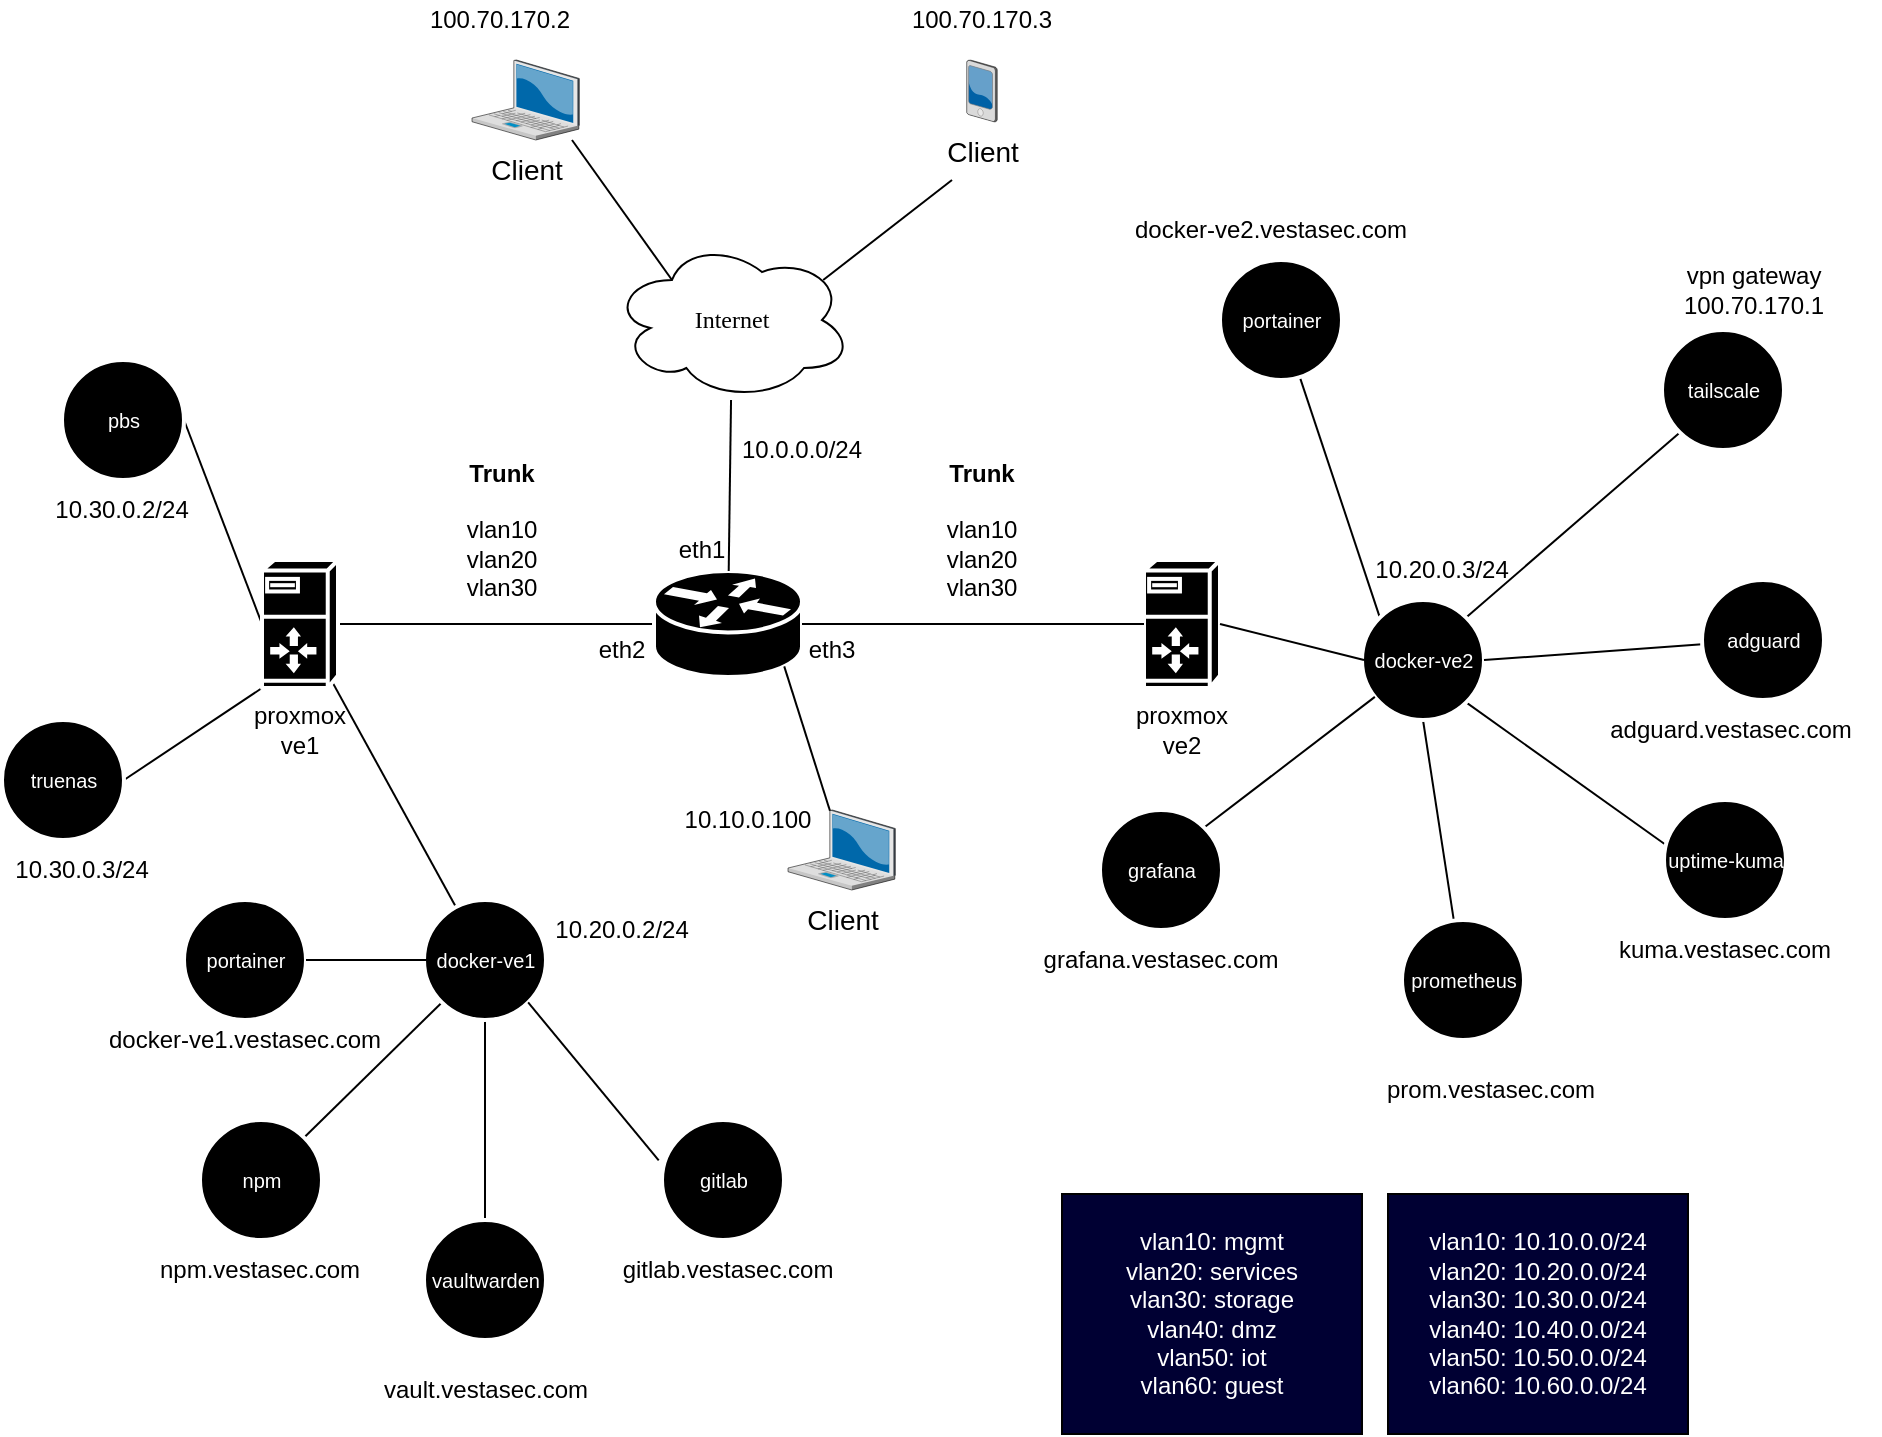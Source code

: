 <mxfile>
    <diagram id="Ceneqe6vYsbcScDBKzWc" name="Page-1">
        <mxGraphModel dx="236" dy="779" grid="1" gridSize="10" guides="1" tooltips="1" connect="1" arrows="1" fold="1" page="1" pageScale="1" pageWidth="850" pageHeight="1100" math="0" shadow="0">
            <root>
                <mxCell id="0"/>
                <mxCell id="1" parent="0"/>
                <mxCell id="174" style="edgeStyle=none;html=1;endArrow=none;endFill=0;" parent="1" source="161" target="173" edge="1">
                    <mxGeometry relative="1" as="geometry"/>
                </mxCell>
                <mxCell id="161" value="" style="shape=mxgraph.cisco.routers.router;html=1;dashed=0;fillColor=#000000;strokeColor=#ffffff;strokeWidth=2;verticalLabelPosition=bottom;verticalAlign=top;rounded=0;shadow=0;comic=0;fontFamily=Verdana;fontSize=12;" parent="1" vertex="1">
                    <mxGeometry x="1601" y="415.5" width="74" height="53" as="geometry"/>
                </mxCell>
                <mxCell id="170" value="" style="edgeStyle=none;html=1;endArrow=none;endFill=0;" parent="1" source="162" target="161" edge="1">
                    <mxGeometry relative="1" as="geometry"/>
                </mxCell>
                <mxCell id="362" style="edgeStyle=none;html=1;exitX=0.88;exitY=0.25;exitDx=0;exitDy=0;exitPerimeter=0;endArrow=none;endFill=0;" parent="1" source="162" edge="1">
                    <mxGeometry relative="1" as="geometry">
                        <mxPoint x="1750" y="220" as="targetPoint"/>
                    </mxGeometry>
                </mxCell>
                <mxCell id="162" value="Internet" style="ellipse;shape=cloud;whiteSpace=wrap;html=1;rounded=0;shadow=0;comic=0;strokeWidth=1;fontFamily=Verdana;fontSize=12;" parent="1" vertex="1">
                    <mxGeometry x="1580" y="250" width="120" height="80" as="geometry"/>
                </mxCell>
                <mxCell id="163" value="" style="shape=mxgraph.cisco.servers.server_with_router;html=1;dashed=0;fillColor=#000000;strokeColor=#ffffff;strokeWidth=2;verticalLabelPosition=bottom;verticalAlign=top;rounded=0;shadow=0;comic=0;fontFamily=Verdana;fontSize=12;" parent="1" vertex="1">
                    <mxGeometry x="1846" y="410" width="38" height="64" as="geometry"/>
                </mxCell>
                <mxCell id="172" style="edgeStyle=none;html=1;entryX=0;entryY=0.5;entryDx=0;entryDy=0;entryPerimeter=0;endArrow=none;endFill=0;" parent="1" source="161" target="163" edge="1">
                    <mxGeometry relative="1" as="geometry"/>
                </mxCell>
                <mxCell id="195" style="edgeStyle=none;html=1;exitX=0.08;exitY=0.04;exitDx=0;exitDy=0;exitPerimeter=0;endArrow=none;endFill=0;" parent="1" source="173" target="193" edge="1">
                    <mxGeometry relative="1" as="geometry"/>
                </mxCell>
                <mxCell id="200" style="edgeStyle=none;html=1;exitX=0;exitY=0.5;exitDx=0;exitDy=0;exitPerimeter=0;entryX=1;entryY=0.5;entryDx=0;entryDy=0;endArrow=none;endFill=0;" parent="1" source="173" target="199" edge="1">
                    <mxGeometry relative="1" as="geometry"/>
                </mxCell>
                <mxCell id="205" style="edgeStyle=none;html=1;exitX=0;exitY=1;exitDx=0;exitDy=0;exitPerimeter=0;entryX=1;entryY=0.5;entryDx=0;entryDy=0;endArrow=none;endFill=0;" parent="1" source="173" target="203" edge="1">
                    <mxGeometry relative="1" as="geometry"/>
                </mxCell>
                <mxCell id="173" value="" style="shape=mxgraph.cisco.servers.server_with_router;html=1;dashed=0;fillColor=#000000;strokeColor=#ffffff;strokeWidth=2;verticalLabelPosition=bottom;verticalAlign=top;rounded=0;shadow=0;comic=0;fontFamily=Verdana;fontSize=12;" parent="1" vertex="1">
                    <mxGeometry x="1405" y="410" width="38" height="64" as="geometry"/>
                </mxCell>
                <mxCell id="175" value="proxmox ve2" style="text;strokeColor=none;align=center;fillColor=none;html=1;verticalAlign=middle;whiteSpace=wrap;rounded=0;" parent="1" vertex="1">
                    <mxGeometry x="1835" y="480" width="60" height="30" as="geometry"/>
                </mxCell>
                <mxCell id="176" value="proxmox ve1" style="text;strokeColor=none;align=center;fillColor=none;html=1;verticalAlign=middle;whiteSpace=wrap;rounded=0;" parent="1" vertex="1">
                    <mxGeometry x="1394" y="480" width="60" height="30" as="geometry"/>
                </mxCell>
                <mxCell id="178" value="eth3" style="text;strokeColor=none;align=center;fillColor=none;html=1;verticalAlign=middle;whiteSpace=wrap;rounded=0;" parent="1" vertex="1">
                    <mxGeometry x="1680" y="450" width="20" height="10" as="geometry"/>
                </mxCell>
                <mxCell id="179" value="eth2" style="text;strokeColor=none;align=center;fillColor=none;html=1;verticalAlign=middle;whiteSpace=wrap;rounded=0;" parent="1" vertex="1">
                    <mxGeometry x="1575" y="450" width="20" height="10" as="geometry"/>
                </mxCell>
                <mxCell id="180" value="eth1" style="text;strokeColor=none;align=center;fillColor=none;html=1;verticalAlign=middle;whiteSpace=wrap;rounded=0;" parent="1" vertex="1">
                    <mxGeometry x="1615" y="400" width="20" height="10" as="geometry"/>
                </mxCell>
                <mxCell id="181" value="10.0.0.0/24" style="text;strokeColor=none;align=center;fillColor=none;html=1;verticalAlign=middle;whiteSpace=wrap;rounded=0;" parent="1" vertex="1">
                    <mxGeometry x="1645" y="340" width="60" height="30" as="geometry"/>
                </mxCell>
                <mxCell id="183" value="&lt;div&gt;&lt;b&gt;Trunk&lt;/b&gt;&lt;/div&gt;&lt;div&gt;&lt;b&gt;&lt;br&gt;&lt;/b&gt;&lt;/div&gt;vlan10&lt;div&gt;vlan20&lt;/div&gt;&lt;div&gt;vlan30&lt;/div&gt;" style="text;strokeColor=none;align=center;fillColor=none;html=1;verticalAlign=middle;whiteSpace=wrap;rounded=0;" parent="1" vertex="1">
                    <mxGeometry x="1495" y="380" width="60" height="30" as="geometry"/>
                </mxCell>
                <mxCell id="184" value="&lt;div&gt;&lt;b&gt;Trunk&lt;/b&gt;&lt;/div&gt;&lt;div&gt;&lt;b&gt;&lt;br&gt;&lt;/b&gt;&lt;/div&gt;vlan10&lt;div&gt;vlan20&lt;/div&gt;&lt;div&gt;vlan30&lt;/div&gt;" style="text;strokeColor=none;align=center;fillColor=none;html=1;verticalAlign=middle;whiteSpace=wrap;rounded=0;" parent="1" vertex="1">
                    <mxGeometry x="1735" y="380" width="60" height="30" as="geometry"/>
                </mxCell>
                <mxCell id="242" style="edgeStyle=none;html=1;exitX=0;exitY=0;exitDx=0;exitDy=0;endArrow=none;endFill=0;" parent="1" source="191" target="232" edge="1">
                    <mxGeometry relative="1" as="geometry"/>
                </mxCell>
                <mxCell id="247" style="edgeStyle=none;html=1;exitX=0.5;exitY=1;exitDx=0;exitDy=0;endArrow=none;endFill=0;" parent="1" source="191" target="234" edge="1">
                    <mxGeometry relative="1" as="geometry"/>
                </mxCell>
                <mxCell id="249" style="edgeStyle=none;html=1;exitX=1;exitY=1;exitDx=0;exitDy=0;entryX=0;entryY=0.25;entryDx=0;entryDy=0;endArrow=none;endFill=0;" parent="1" source="191" target="231" edge="1">
                    <mxGeometry relative="1" as="geometry"/>
                </mxCell>
                <mxCell id="250" style="edgeStyle=none;html=1;exitX=1;exitY=0;exitDx=0;exitDy=0;entryX=0;entryY=1;entryDx=0;entryDy=0;endArrow=none;endFill=0;" parent="1" source="191" target="236" edge="1">
                    <mxGeometry relative="1" as="geometry"/>
                </mxCell>
                <mxCell id="191" value="" style="ellipse;whiteSpace=wrap;html=1;fontFamily=Verdana;verticalAlign=top;fillColor=#000000;strokeColor=#ffffff;dashed=0;strokeWidth=2;rounded=0;shadow=0;comic=0;" parent="1" vertex="1">
                    <mxGeometry x="1955" y="430" width="61" height="60" as="geometry"/>
                </mxCell>
                <mxCell id="251" style="edgeStyle=none;html=1;exitX=1;exitY=0.5;exitDx=0;exitDy=0;endArrow=none;endFill=0;" parent="1" source="192" target="238" edge="1">
                    <mxGeometry relative="1" as="geometry"/>
                </mxCell>
                <mxCell id="192" value="&lt;font style=&quot;color: rgb(255, 255, 255); font-size: 10px;&quot;&gt;docker-ve2&lt;/font&gt;" style="text;strokeColor=none;align=center;fillColor=none;html=1;verticalAlign=middle;whiteSpace=wrap;rounded=0;fontColor=light-dark(#f2f2f2, #ededed);" parent="1" vertex="1">
                    <mxGeometry x="1956" y="445" width="60" height="30" as="geometry"/>
                </mxCell>
                <mxCell id="225" style="edgeStyle=none;html=1;exitX=0;exitY=1;exitDx=0;exitDy=0;entryX=1;entryY=0;entryDx=0;entryDy=0;endArrow=none;endFill=0;" parent="1" source="193" target="218" edge="1">
                    <mxGeometry relative="1" as="geometry"/>
                </mxCell>
                <mxCell id="226" style="edgeStyle=none;html=1;exitX=0.5;exitY=1;exitDx=0;exitDy=0;entryX=0.5;entryY=0;entryDx=0;entryDy=0;endArrow=none;endFill=0;" parent="1" source="193" target="222" edge="1">
                    <mxGeometry relative="1" as="geometry"/>
                </mxCell>
                <mxCell id="193" value="" style="ellipse;whiteSpace=wrap;html=1;fontFamily=Verdana;verticalAlign=top;fillColor=#000000;strokeColor=#ffffff;dashed=0;strokeWidth=2;rounded=0;shadow=0;comic=0;" parent="1" vertex="1">
                    <mxGeometry x="1486" y="580" width="61" height="60" as="geometry"/>
                </mxCell>
                <mxCell id="194" value="&lt;font style=&quot;color: rgb(255, 255, 255); font-size: 10px;&quot;&gt;docker-ve1&lt;/font&gt;" style="text;strokeColor=none;align=center;fillColor=none;html=1;verticalAlign=middle;whiteSpace=wrap;rounded=0;fontColor=light-dark(#f2f2f2, #ededed);" parent="1" vertex="1">
                    <mxGeometry x="1487" y="595" width="60" height="30" as="geometry"/>
                </mxCell>
                <mxCell id="198" value="" style="ellipse;whiteSpace=wrap;html=1;fontFamily=Verdana;verticalAlign=top;fillColor=#000000;strokeColor=#ffffff;dashed=0;strokeWidth=2;rounded=0;shadow=0;comic=0;" parent="1" vertex="1">
                    <mxGeometry x="1305" y="310" width="61" height="60" as="geometry"/>
                </mxCell>
                <mxCell id="199" value="&lt;font style=&quot;color: rgb(255, 255, 255); font-size: 10px;&quot;&gt;pbs&lt;/font&gt;" style="text;strokeColor=none;align=center;fillColor=none;html=1;verticalAlign=middle;whiteSpace=wrap;rounded=0;fontColor=light-dark(#f2f2f2, #ededed);" parent="1" vertex="1">
                    <mxGeometry x="1306" y="325" width="60" height="30" as="geometry"/>
                </mxCell>
                <mxCell id="203" value="" style="ellipse;whiteSpace=wrap;html=1;fontFamily=Verdana;verticalAlign=top;fillColor=#000000;strokeColor=#ffffff;dashed=0;strokeWidth=2;rounded=0;shadow=0;comic=0;" parent="1" vertex="1">
                    <mxGeometry x="1275" y="490" width="61" height="60" as="geometry"/>
                </mxCell>
                <mxCell id="204" value="&lt;font style=&quot;color: rgb(255, 255, 255); font-size: 10px;&quot;&gt;truenas&lt;/font&gt;" style="text;strokeColor=none;align=center;fillColor=none;html=1;verticalAlign=middle;whiteSpace=wrap;rounded=0;fontColor=light-dark(#f2f2f2, #ededed);" parent="1" vertex="1">
                    <mxGeometry x="1276" y="505" width="60" height="30" as="geometry"/>
                </mxCell>
                <mxCell id="216" value="" style="ellipse;whiteSpace=wrap;html=1;fontFamily=Verdana;verticalAlign=top;fillColor=#000000;strokeColor=#ffffff;dashed=0;strokeWidth=2;rounded=0;shadow=0;comic=0;" parent="1" vertex="1">
                    <mxGeometry x="1605" y="690" width="61" height="60" as="geometry"/>
                </mxCell>
                <mxCell id="217" value="&lt;span style=&quot;font-size: 10px;&quot;&gt;&lt;font style=&quot;color: rgb(255, 255, 255);&quot;&gt;gitlab&lt;/font&gt;&lt;/span&gt;" style="text;strokeColor=none;align=center;fillColor=none;html=1;verticalAlign=middle;whiteSpace=wrap;rounded=0;fontColor=light-dark(#f2f2f2, #ededed);" parent="1" vertex="1">
                    <mxGeometry x="1606" y="705" width="60" height="30" as="geometry"/>
                </mxCell>
                <mxCell id="218" value="" style="ellipse;whiteSpace=wrap;html=1;fontFamily=Verdana;verticalAlign=top;fillColor=#000000;strokeColor=#ffffff;dashed=0;strokeWidth=2;rounded=0;shadow=0;comic=0;" parent="1" vertex="1">
                    <mxGeometry x="1374" y="690" width="61" height="60" as="geometry"/>
                </mxCell>
                <mxCell id="219" value="&lt;span style=&quot;font-size: 10px;&quot;&gt;&lt;font style=&quot;color: rgb(255, 255, 255);&quot;&gt;npm&lt;/font&gt;&lt;/span&gt;" style="text;strokeColor=none;align=center;fillColor=none;html=1;verticalAlign=middle;whiteSpace=wrap;rounded=0;fontColor=light-dark(#f2f2f2, #ededed);" parent="1" vertex="1">
                    <mxGeometry x="1375" y="705" width="60" height="30" as="geometry"/>
                </mxCell>
                <mxCell id="220" value="" style="ellipse;whiteSpace=wrap;html=1;fontFamily=Verdana;verticalAlign=top;fillColor=#000000;strokeColor=#ffffff;dashed=0;strokeWidth=2;rounded=0;shadow=0;comic=0;" parent="1" vertex="1">
                    <mxGeometry x="1366" y="580" width="61" height="60" as="geometry"/>
                </mxCell>
                <mxCell id="224" value="" style="edgeStyle=none;html=1;endArrow=none;endFill=0;" parent="1" source="221" target="194" edge="1">
                    <mxGeometry relative="1" as="geometry"/>
                </mxCell>
                <mxCell id="221" value="&lt;span style=&quot;font-size: 10px;&quot;&gt;&lt;font style=&quot;color: rgb(255, 255, 255);&quot;&gt;portainer&lt;/font&gt;&lt;/span&gt;" style="text;strokeColor=none;align=center;fillColor=none;html=1;verticalAlign=middle;whiteSpace=wrap;rounded=0;fontColor=light-dark(#f2f2f2, #ededed);" parent="1" vertex="1">
                    <mxGeometry x="1367" y="595" width="60" height="30" as="geometry"/>
                </mxCell>
                <mxCell id="222" value="" style="ellipse;whiteSpace=wrap;html=1;fontFamily=Verdana;verticalAlign=top;fillColor=#000000;strokeColor=#ffffff;dashed=0;strokeWidth=2;rounded=0;shadow=0;comic=0;" parent="1" vertex="1">
                    <mxGeometry x="1486" y="740" width="61" height="60" as="geometry"/>
                </mxCell>
                <mxCell id="223" value="&lt;span style=&quot;font-size: 10px;&quot;&gt;&lt;font style=&quot;color: rgb(255, 255, 255);&quot;&gt;vaultwarden&lt;/font&gt;&lt;/span&gt;" style="text;strokeColor=none;align=center;fillColor=none;html=1;verticalAlign=middle;whiteSpace=wrap;rounded=0;fontColor=light-dark(#f2f2f2, #ededed);" parent="1" vertex="1">
                    <mxGeometry x="1487" y="755" width="60" height="30" as="geometry"/>
                </mxCell>
                <mxCell id="227" style="edgeStyle=none;html=1;exitX=1;exitY=1;exitDx=0;exitDy=0;entryX=-0.027;entryY=0.336;entryDx=0;entryDy=0;entryPerimeter=0;endArrow=none;endFill=0;" parent="1" source="193" target="216" edge="1">
                    <mxGeometry relative="1" as="geometry"/>
                </mxCell>
                <mxCell id="244" style="edgeStyle=none;html=1;exitX=1;exitY=0;exitDx=0;exitDy=0;endArrow=none;endFill=0;" parent="1" source="228" target="191" edge="1">
                    <mxGeometry relative="1" as="geometry"/>
                </mxCell>
                <mxCell id="228" value="" style="ellipse;whiteSpace=wrap;html=1;fontFamily=Verdana;verticalAlign=top;fillColor=#000000;strokeColor=#ffffff;dashed=0;strokeWidth=2;rounded=0;shadow=0;comic=0;" parent="1" vertex="1">
                    <mxGeometry x="1824" y="535" width="61" height="60" as="geometry"/>
                </mxCell>
                <mxCell id="229" value="&lt;span style=&quot;font-size: 10px;&quot;&gt;&lt;font style=&quot;color: rgb(255, 255, 255);&quot;&gt;grafana&lt;/font&gt;&lt;/span&gt;" style="text;strokeColor=none;align=center;fillColor=none;html=1;verticalAlign=middle;whiteSpace=wrap;rounded=0;fontColor=light-dark(#f2f2f2, #ededed);" parent="1" vertex="1">
                    <mxGeometry x="1825" y="550" width="60" height="30" as="geometry"/>
                </mxCell>
                <mxCell id="230" value="" style="ellipse;whiteSpace=wrap;html=1;fontFamily=Verdana;verticalAlign=top;fillColor=#000000;strokeColor=#ffffff;dashed=0;strokeWidth=2;rounded=0;shadow=0;comic=0;" parent="1" vertex="1">
                    <mxGeometry x="2106" y="530" width="61" height="60" as="geometry"/>
                </mxCell>
                <mxCell id="231" value="&lt;span style=&quot;font-size: 10px;&quot;&gt;&lt;font style=&quot;color: rgb(255, 255, 255);&quot;&gt;uptime-kuma&lt;/font&gt;&lt;/span&gt;" style="text;strokeColor=none;align=center;fillColor=none;html=1;verticalAlign=middle;whiteSpace=wrap;rounded=0;fontColor=light-dark(#f2f2f2, #ededed);" parent="1" vertex="1">
                    <mxGeometry x="2107" y="545" width="60" height="30" as="geometry"/>
                </mxCell>
                <mxCell id="232" value="" style="ellipse;whiteSpace=wrap;html=1;fontFamily=Verdana;verticalAlign=top;fillColor=#000000;strokeColor=#ffffff;dashed=0;strokeWidth=2;rounded=0;shadow=0;comic=0;" parent="1" vertex="1">
                    <mxGeometry x="1884" y="260" width="61" height="60" as="geometry"/>
                </mxCell>
                <mxCell id="233" value="&lt;span style=&quot;font-size: 10px;&quot;&gt;&lt;font style=&quot;color: rgb(255, 255, 255);&quot;&gt;portainer&lt;/font&gt;&lt;/span&gt;" style="text;strokeColor=none;align=center;fillColor=none;html=1;verticalAlign=middle;whiteSpace=wrap;rounded=0;fontColor=light-dark(#f2f2f2, #ededed);" parent="1" vertex="1">
                    <mxGeometry x="1885" y="275" width="60" height="30" as="geometry"/>
                </mxCell>
                <mxCell id="234" value="" style="ellipse;whiteSpace=wrap;html=1;fontFamily=Verdana;verticalAlign=top;fillColor=#000000;strokeColor=#ffffff;dashed=0;strokeWidth=2;rounded=0;shadow=0;comic=0;" parent="1" vertex="1">
                    <mxGeometry x="1975" y="590" width="61" height="60" as="geometry"/>
                </mxCell>
                <mxCell id="235" value="&lt;span style=&quot;font-size: 10px;&quot;&gt;&lt;font style=&quot;color: rgb(255, 255, 255);&quot;&gt;prometheus&lt;/font&gt;&lt;/span&gt;" style="text;strokeColor=none;align=center;fillColor=none;html=1;verticalAlign=middle;whiteSpace=wrap;rounded=0;fontColor=light-dark(#f2f2f2, #ededed);" parent="1" vertex="1">
                    <mxGeometry x="1976" y="605" width="60" height="30" as="geometry"/>
                </mxCell>
                <mxCell id="236" value="" style="ellipse;whiteSpace=wrap;html=1;fontFamily=Verdana;verticalAlign=top;fillColor=#000000;strokeColor=#ffffff;dashed=0;strokeWidth=2;rounded=0;shadow=0;comic=0;" parent="1" vertex="1">
                    <mxGeometry x="2105" y="295" width="61" height="60" as="geometry"/>
                </mxCell>
                <mxCell id="237" value="&lt;span style=&quot;font-size: 10px;&quot;&gt;&lt;font style=&quot;color: rgb(255, 255, 255);&quot;&gt;tailscale&lt;/font&gt;&lt;/span&gt;" style="text;strokeColor=none;align=center;fillColor=none;html=1;verticalAlign=middle;whiteSpace=wrap;rounded=0;fontColor=light-dark(#f2f2f2, #ededed);" parent="1" vertex="1">
                    <mxGeometry x="2106" y="310" width="60" height="30" as="geometry"/>
                </mxCell>
                <mxCell id="238" value="" style="ellipse;whiteSpace=wrap;html=1;fontFamily=Verdana;verticalAlign=top;fillColor=#000000;strokeColor=#ffffff;dashed=0;strokeWidth=2;rounded=0;shadow=0;comic=0;" parent="1" vertex="1">
                    <mxGeometry x="2125" y="420" width="61" height="60" as="geometry"/>
                </mxCell>
                <mxCell id="239" value="&lt;span style=&quot;font-size: 10px;&quot;&gt;&lt;font style=&quot;color: rgb(255, 255, 255);&quot;&gt;adguard&lt;/font&gt;&lt;/span&gt;" style="text;strokeColor=none;align=center;fillColor=none;html=1;verticalAlign=middle;whiteSpace=wrap;rounded=0;fontColor=light-dark(#f2f2f2, #ededed);" parent="1" vertex="1">
                    <mxGeometry x="2126" y="435" width="60" height="30" as="geometry"/>
                </mxCell>
                <mxCell id="241" style="edgeStyle=none;html=1;exitX=0;exitY=0.5;exitDx=0;exitDy=0;entryX=1;entryY=0.5;entryDx=0;entryDy=0;entryPerimeter=0;endArrow=none;endFill=0;" parent="1" source="192" target="163" edge="1">
                    <mxGeometry relative="1" as="geometry"/>
                </mxCell>
                <mxCell id="252" value="10.30.0.2/24" style="text;strokeColor=none;align=center;fillColor=none;html=1;verticalAlign=middle;whiteSpace=wrap;rounded=0;" parent="1" vertex="1">
                    <mxGeometry x="1305" y="370" width="60" height="30" as="geometry"/>
                </mxCell>
                <mxCell id="253" value="10.30.0.3&lt;span style=&quot;background-color: transparent;&quot;&gt;/24&lt;/span&gt;" style="text;strokeColor=none;align=center;fillColor=none;html=1;verticalAlign=middle;whiteSpace=wrap;rounded=0;" parent="1" vertex="1">
                    <mxGeometry x="1285" y="550" width="60" height="30" as="geometry"/>
                </mxCell>
                <mxCell id="254" value="docker-ve1.vestasec.com" style="text;strokeColor=none;align=center;fillColor=none;html=1;verticalAlign=middle;whiteSpace=wrap;rounded=0;" parent="1" vertex="1">
                    <mxGeometry x="1322" y="635" width="149" height="30" as="geometry"/>
                </mxCell>
                <mxCell id="256" value="npm.vestasec.com" style="text;strokeColor=none;align=center;fillColor=none;html=1;verticalAlign=middle;whiteSpace=wrap;rounded=0;" parent="1" vertex="1">
                    <mxGeometry x="1374" y="750" width="60" height="30" as="geometry"/>
                </mxCell>
                <mxCell id="257" value="10.20.0.2&lt;span style=&quot;background-color: transparent;&quot;&gt;/24&lt;/span&gt;" style="text;strokeColor=none;align=center;fillColor=none;html=1;verticalAlign=middle;whiteSpace=wrap;rounded=0;" parent="1" vertex="1">
                    <mxGeometry x="1555" y="580" width="60" height="30" as="geometry"/>
                </mxCell>
                <mxCell id="258" value="vault.vestasec.com" style="text;strokeColor=none;align=center;fillColor=none;html=1;verticalAlign=middle;whiteSpace=wrap;rounded=0;" parent="1" vertex="1">
                    <mxGeometry x="1487" y="810" width="60" height="30" as="geometry"/>
                </mxCell>
                <mxCell id="259" value="gitlab.vestasec.com" style="text;strokeColor=none;align=center;fillColor=none;html=1;verticalAlign=middle;whiteSpace=wrap;rounded=0;" parent="1" vertex="1">
                    <mxGeometry x="1608" y="750" width="60" height="30" as="geometry"/>
                </mxCell>
                <mxCell id="260" value="10.20.0.3&lt;span style=&quot;background-color: transparent;&quot;&gt;/24&lt;/span&gt;" style="text;strokeColor=none;align=center;fillColor=none;html=1;verticalAlign=middle;whiteSpace=wrap;rounded=0;" parent="1" vertex="1">
                    <mxGeometry x="1965" y="400" width="60" height="30" as="geometry"/>
                </mxCell>
                <mxCell id="261" value="docker-ve2.vestasec.com" style="text;strokeColor=none;align=center;fillColor=none;html=1;verticalAlign=middle;whiteSpace=wrap;rounded=0;" parent="1" vertex="1">
                    <mxGeometry x="1835" y="230" width="149" height="30" as="geometry"/>
                </mxCell>
                <mxCell id="263" value="adguard.vestasec.com" style="text;strokeColor=none;align=center;fillColor=none;html=1;verticalAlign=middle;whiteSpace=wrap;rounded=0;" parent="1" vertex="1">
                    <mxGeometry x="2065" y="480" width="149" height="30" as="geometry"/>
                </mxCell>
                <mxCell id="264" value="kuma.vestasec.com" style="text;strokeColor=none;align=center;fillColor=none;html=1;verticalAlign=middle;whiteSpace=wrap;rounded=0;" parent="1" vertex="1">
                    <mxGeometry x="2061.5" y="590" width="149" height="30" as="geometry"/>
                </mxCell>
                <mxCell id="265" value="prom.vestasec.com" style="text;strokeColor=none;align=center;fillColor=none;html=1;verticalAlign=middle;whiteSpace=wrap;rounded=0;" parent="1" vertex="1">
                    <mxGeometry x="1945" y="660" width="149" height="30" as="geometry"/>
                </mxCell>
                <mxCell id="266" value="grafana.vestasec.com" style="text;strokeColor=none;align=center;fillColor=none;html=1;verticalAlign=middle;whiteSpace=wrap;rounded=0;" parent="1" vertex="1">
                    <mxGeometry x="1780" y="595" width="149" height="30" as="geometry"/>
                </mxCell>
                <mxCell id="269" value="&lt;font style=&quot;color: rgb(255, 255, 255);&quot;&gt;vlan10: mgmt&lt;/font&gt;&lt;div&gt;&lt;font style=&quot;color: rgb(255, 255, 255);&quot;&gt;vlan20: services&lt;/font&gt;&lt;/div&gt;&lt;div&gt;&lt;font style=&quot;color: rgb(255, 255, 255);&quot;&gt;vlan30: storage&lt;/font&gt;&lt;/div&gt;&lt;div&gt;&lt;font style=&quot;color: rgb(255, 255, 255);&quot;&gt;vlan40: dmz&lt;/font&gt;&lt;/div&gt;&lt;div&gt;&lt;font style=&quot;color: rgb(255, 255, 255);&quot;&gt;vlan50: iot&lt;/font&gt;&lt;/div&gt;&lt;div&gt;&lt;font style=&quot;color: rgb(255, 255, 255);&quot;&gt;vlan60: guest&lt;/font&gt;&lt;/div&gt;" style="whiteSpace=wrap;html=1;fillColor=#000033;" parent="1" vertex="1">
                    <mxGeometry x="1805" y="727" width="150" height="120" as="geometry"/>
                </mxCell>
                <mxCell id="271" value="&lt;font style=&quot;color: rgb(255, 255, 255);&quot;&gt;vlan10: 10.10.0.0/24&lt;/font&gt;&lt;div&gt;&lt;font style=&quot;color: rgb(255, 255, 255);&quot;&gt;vlan20: 10.20.0.0/24&lt;/font&gt;&lt;/div&gt;&lt;div&gt;&lt;font style=&quot;color: rgb(255, 255, 255);&quot;&gt;vlan30: 10.30.0.0/24&lt;/font&gt;&lt;/div&gt;&lt;div&gt;&lt;font style=&quot;color: rgb(255, 255, 255);&quot;&gt;vlan40: 10.40.0.0/24&lt;/font&gt;&lt;/div&gt;&lt;div&gt;&lt;font style=&quot;color: rgb(255, 255, 255);&quot;&gt;vlan50: 10.50.0.0/24&lt;/font&gt;&lt;/div&gt;&lt;div&gt;&lt;font style=&quot;color: rgb(255, 255, 255);&quot;&gt;vlan60: 10.60.0.0/24&lt;/font&gt;&lt;/div&gt;" style="whiteSpace=wrap;html=1;fillColor=#000033;" parent="1" vertex="1">
                    <mxGeometry x="1968" y="727" width="150" height="120" as="geometry"/>
                </mxCell>
                <mxCell id="272" value="&lt;div&gt;vpn gateway&lt;/div&gt;100.70.170.1" style="text;strokeColor=none;align=center;fillColor=none;html=1;verticalAlign=middle;whiteSpace=wrap;rounded=0;" parent="1" vertex="1">
                    <mxGeometry x="2116" y="260" width="70" height="30" as="geometry"/>
                </mxCell>
                <mxCell id="354" value="Client" style="verticalLabelPosition=bottom;aspect=fixed;html=1;verticalAlign=top;strokeColor=none;shape=mxgraph.citrix.laptop_2;fillColor=#000000;gradientColor=#000000;fontSize=14;gradientDirection=west;" parent="1" vertex="1">
                    <mxGeometry x="1668" y="535" width="53.64" height="40" as="geometry"/>
                </mxCell>
                <mxCell id="355" value="Client" style="verticalLabelPosition=bottom;aspect=fixed;html=1;verticalAlign=top;strokeColor=none;shape=mxgraph.citrix.pda;fillColor=#66B2FF;gradientColor=#0066CC;fontSize=14;" parent="1" vertex="1">
                    <mxGeometry x="1757.38" y="160" width="15.25" height="31" as="geometry"/>
                </mxCell>
                <mxCell id="356" style="edgeStyle=none;html=1;exitX=0.88;exitY=0.9;exitDx=0;exitDy=0;exitPerimeter=0;entryX=0.391;entryY=0.01;entryDx=0;entryDy=0;entryPerimeter=0;endArrow=none;endFill=0;" parent="1" source="161" target="354" edge="1">
                    <mxGeometry relative="1" as="geometry"/>
                </mxCell>
                <mxCell id="358" value="100.70.170.3" style="text;strokeColor=none;align=center;fillColor=none;html=1;verticalAlign=middle;whiteSpace=wrap;rounded=0;" parent="1" vertex="1">
                    <mxGeometry x="1725.25" y="130" width="79.5" height="20" as="geometry"/>
                </mxCell>
                <mxCell id="359" value="10.10.0.100" style="text;strokeColor=none;align=center;fillColor=none;html=1;verticalAlign=middle;whiteSpace=wrap;rounded=0;" parent="1" vertex="1">
                    <mxGeometry x="1608" y="530" width="79.5" height="20" as="geometry"/>
                </mxCell>
                <mxCell id="360" value="Client" style="verticalLabelPosition=bottom;aspect=fixed;html=1;verticalAlign=top;strokeColor=none;shape=mxgraph.citrix.laptop_2;fillColor=#000000;gradientColor=#000000;fontSize=14;gradientDirection=west;" parent="1" vertex="1">
                    <mxGeometry x="1510" y="160" width="53.64" height="40" as="geometry"/>
                </mxCell>
                <mxCell id="363" style="edgeStyle=none;html=1;exitX=0.25;exitY=0.25;exitDx=0;exitDy=0;exitPerimeter=0;entryX=0.932;entryY=1;entryDx=0;entryDy=0;entryPerimeter=0;endArrow=none;endFill=0;" parent="1" source="162" target="360" edge="1">
                    <mxGeometry relative="1" as="geometry"/>
                </mxCell>
                <mxCell id="364" value="100.70.170.2" style="text;strokeColor=none;align=center;fillColor=none;html=1;verticalAlign=middle;whiteSpace=wrap;rounded=0;" parent="1" vertex="1">
                    <mxGeometry x="1484.14" y="130" width="79.5" height="20" as="geometry"/>
                </mxCell>
            </root>
        </mxGraphModel>
    </diagram>
</mxfile>